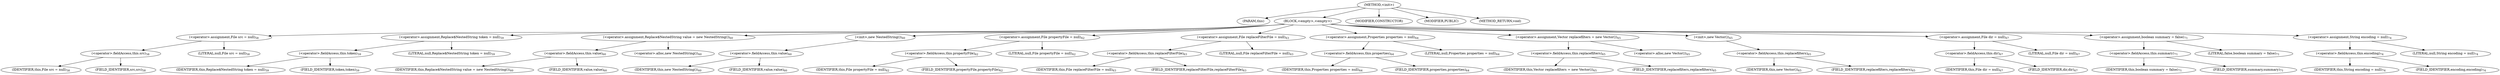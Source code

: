 digraph "&lt;init&gt;" {  
"1996" [label = <(METHOD,&lt;init&gt;)> ]
"1997" [label = <(PARAM,this)> ]
"1998" [label = <(BLOCK,&lt;empty&gt;,&lt;empty&gt;)> ]
"1999" [label = <(&lt;operator&gt;.assignment,File src = null)<SUB>58</SUB>> ]
"2000" [label = <(&lt;operator&gt;.fieldAccess,this.src)<SUB>58</SUB>> ]
"2001" [label = <(IDENTIFIER,this,File src = null)<SUB>58</SUB>> ]
"2002" [label = <(FIELD_IDENTIFIER,src,src)<SUB>58</SUB>> ]
"2003" [label = <(LITERAL,null,File src = null)<SUB>58</SUB>> ]
"2004" [label = <(&lt;operator&gt;.assignment,Replace$NestedString token = null)<SUB>59</SUB>> ]
"2005" [label = <(&lt;operator&gt;.fieldAccess,this.token)<SUB>59</SUB>> ]
"2006" [label = <(IDENTIFIER,this,Replace$NestedString token = null)<SUB>59</SUB>> ]
"2007" [label = <(FIELD_IDENTIFIER,token,token)<SUB>59</SUB>> ]
"2008" [label = <(LITERAL,null,Replace$NestedString token = null)<SUB>59</SUB>> ]
"2009" [label = <(&lt;operator&gt;.assignment,Replace$NestedString value = new NestedString())<SUB>60</SUB>> ]
"2010" [label = <(&lt;operator&gt;.fieldAccess,this.value)<SUB>60</SUB>> ]
"2011" [label = <(IDENTIFIER,this,Replace$NestedString value = new NestedString())<SUB>60</SUB>> ]
"2012" [label = <(FIELD_IDENTIFIER,value,value)<SUB>60</SUB>> ]
"2013" [label = <(&lt;operator&gt;.alloc,new NestedString())<SUB>60</SUB>> ]
"2014" [label = <(&lt;init&gt;,new NestedString())<SUB>60</SUB>> ]
"2015" [label = <(&lt;operator&gt;.fieldAccess,this.value)<SUB>60</SUB>> ]
"2016" [label = <(IDENTIFIER,this,new NestedString())<SUB>60</SUB>> ]
"2017" [label = <(FIELD_IDENTIFIER,value,value)<SUB>60</SUB>> ]
"2018" [label = <(&lt;operator&gt;.assignment,File propertyFile = null)<SUB>62</SUB>> ]
"2019" [label = <(&lt;operator&gt;.fieldAccess,this.propertyFile)<SUB>62</SUB>> ]
"2020" [label = <(IDENTIFIER,this,File propertyFile = null)<SUB>62</SUB>> ]
"2021" [label = <(FIELD_IDENTIFIER,propertyFile,propertyFile)<SUB>62</SUB>> ]
"2022" [label = <(LITERAL,null,File propertyFile = null)<SUB>62</SUB>> ]
"2023" [label = <(&lt;operator&gt;.assignment,File replaceFilterFile = null)<SUB>63</SUB>> ]
"2024" [label = <(&lt;operator&gt;.fieldAccess,this.replaceFilterFile)<SUB>63</SUB>> ]
"2025" [label = <(IDENTIFIER,this,File replaceFilterFile = null)<SUB>63</SUB>> ]
"2026" [label = <(FIELD_IDENTIFIER,replaceFilterFile,replaceFilterFile)<SUB>63</SUB>> ]
"2027" [label = <(LITERAL,null,File replaceFilterFile = null)<SUB>63</SUB>> ]
"2028" [label = <(&lt;operator&gt;.assignment,Properties properties = null)<SUB>64</SUB>> ]
"2029" [label = <(&lt;operator&gt;.fieldAccess,this.properties)<SUB>64</SUB>> ]
"2030" [label = <(IDENTIFIER,this,Properties properties = null)<SUB>64</SUB>> ]
"2031" [label = <(FIELD_IDENTIFIER,properties,properties)<SUB>64</SUB>> ]
"2032" [label = <(LITERAL,null,Properties properties = null)<SUB>64</SUB>> ]
"2033" [label = <(&lt;operator&gt;.assignment,Vector replacefilters = new Vector())<SUB>65</SUB>> ]
"2034" [label = <(&lt;operator&gt;.fieldAccess,this.replacefilters)<SUB>65</SUB>> ]
"2035" [label = <(IDENTIFIER,this,Vector replacefilters = new Vector())<SUB>65</SUB>> ]
"2036" [label = <(FIELD_IDENTIFIER,replacefilters,replacefilters)<SUB>65</SUB>> ]
"2037" [label = <(&lt;operator&gt;.alloc,new Vector())<SUB>65</SUB>> ]
"2038" [label = <(&lt;init&gt;,new Vector())<SUB>65</SUB>> ]
"2039" [label = <(&lt;operator&gt;.fieldAccess,this.replacefilters)<SUB>65</SUB>> ]
"2040" [label = <(IDENTIFIER,this,new Vector())<SUB>65</SUB>> ]
"2041" [label = <(FIELD_IDENTIFIER,replacefilters,replacefilters)<SUB>65</SUB>> ]
"2042" [label = <(&lt;operator&gt;.assignment,File dir = null)<SUB>67</SUB>> ]
"2043" [label = <(&lt;operator&gt;.fieldAccess,this.dir)<SUB>67</SUB>> ]
"2044" [label = <(IDENTIFIER,this,File dir = null)<SUB>67</SUB>> ]
"2045" [label = <(FIELD_IDENTIFIER,dir,dir)<SUB>67</SUB>> ]
"2046" [label = <(LITERAL,null,File dir = null)<SUB>67</SUB>> ]
"2047" [label = <(&lt;operator&gt;.assignment,boolean summary = false)<SUB>71</SUB>> ]
"2048" [label = <(&lt;operator&gt;.fieldAccess,this.summary)<SUB>71</SUB>> ]
"2049" [label = <(IDENTIFIER,this,boolean summary = false)<SUB>71</SUB>> ]
"2050" [label = <(FIELD_IDENTIFIER,summary,summary)<SUB>71</SUB>> ]
"2051" [label = <(LITERAL,false,boolean summary = false)<SUB>71</SUB>> ]
"2052" [label = <(&lt;operator&gt;.assignment,String encoding = null)<SUB>74</SUB>> ]
"2053" [label = <(&lt;operator&gt;.fieldAccess,this.encoding)<SUB>74</SUB>> ]
"2054" [label = <(IDENTIFIER,this,String encoding = null)<SUB>74</SUB>> ]
"2055" [label = <(FIELD_IDENTIFIER,encoding,encoding)<SUB>74</SUB>> ]
"2056" [label = <(LITERAL,null,String encoding = null)<SUB>74</SUB>> ]
"2057" [label = <(MODIFIER,CONSTRUCTOR)> ]
"2058" [label = <(MODIFIER,PUBLIC)> ]
"2059" [label = <(METHOD_RETURN,void)> ]
  "1996" -> "1997" 
  "1996" -> "1998" 
  "1996" -> "2057" 
  "1996" -> "2058" 
  "1996" -> "2059" 
  "1998" -> "1999" 
  "1998" -> "2004" 
  "1998" -> "2009" 
  "1998" -> "2014" 
  "1998" -> "2018" 
  "1998" -> "2023" 
  "1998" -> "2028" 
  "1998" -> "2033" 
  "1998" -> "2038" 
  "1998" -> "2042" 
  "1998" -> "2047" 
  "1998" -> "2052" 
  "1999" -> "2000" 
  "1999" -> "2003" 
  "2000" -> "2001" 
  "2000" -> "2002" 
  "2004" -> "2005" 
  "2004" -> "2008" 
  "2005" -> "2006" 
  "2005" -> "2007" 
  "2009" -> "2010" 
  "2009" -> "2013" 
  "2010" -> "2011" 
  "2010" -> "2012" 
  "2014" -> "2015" 
  "2015" -> "2016" 
  "2015" -> "2017" 
  "2018" -> "2019" 
  "2018" -> "2022" 
  "2019" -> "2020" 
  "2019" -> "2021" 
  "2023" -> "2024" 
  "2023" -> "2027" 
  "2024" -> "2025" 
  "2024" -> "2026" 
  "2028" -> "2029" 
  "2028" -> "2032" 
  "2029" -> "2030" 
  "2029" -> "2031" 
  "2033" -> "2034" 
  "2033" -> "2037" 
  "2034" -> "2035" 
  "2034" -> "2036" 
  "2038" -> "2039" 
  "2039" -> "2040" 
  "2039" -> "2041" 
  "2042" -> "2043" 
  "2042" -> "2046" 
  "2043" -> "2044" 
  "2043" -> "2045" 
  "2047" -> "2048" 
  "2047" -> "2051" 
  "2048" -> "2049" 
  "2048" -> "2050" 
  "2052" -> "2053" 
  "2052" -> "2056" 
  "2053" -> "2054" 
  "2053" -> "2055" 
}
